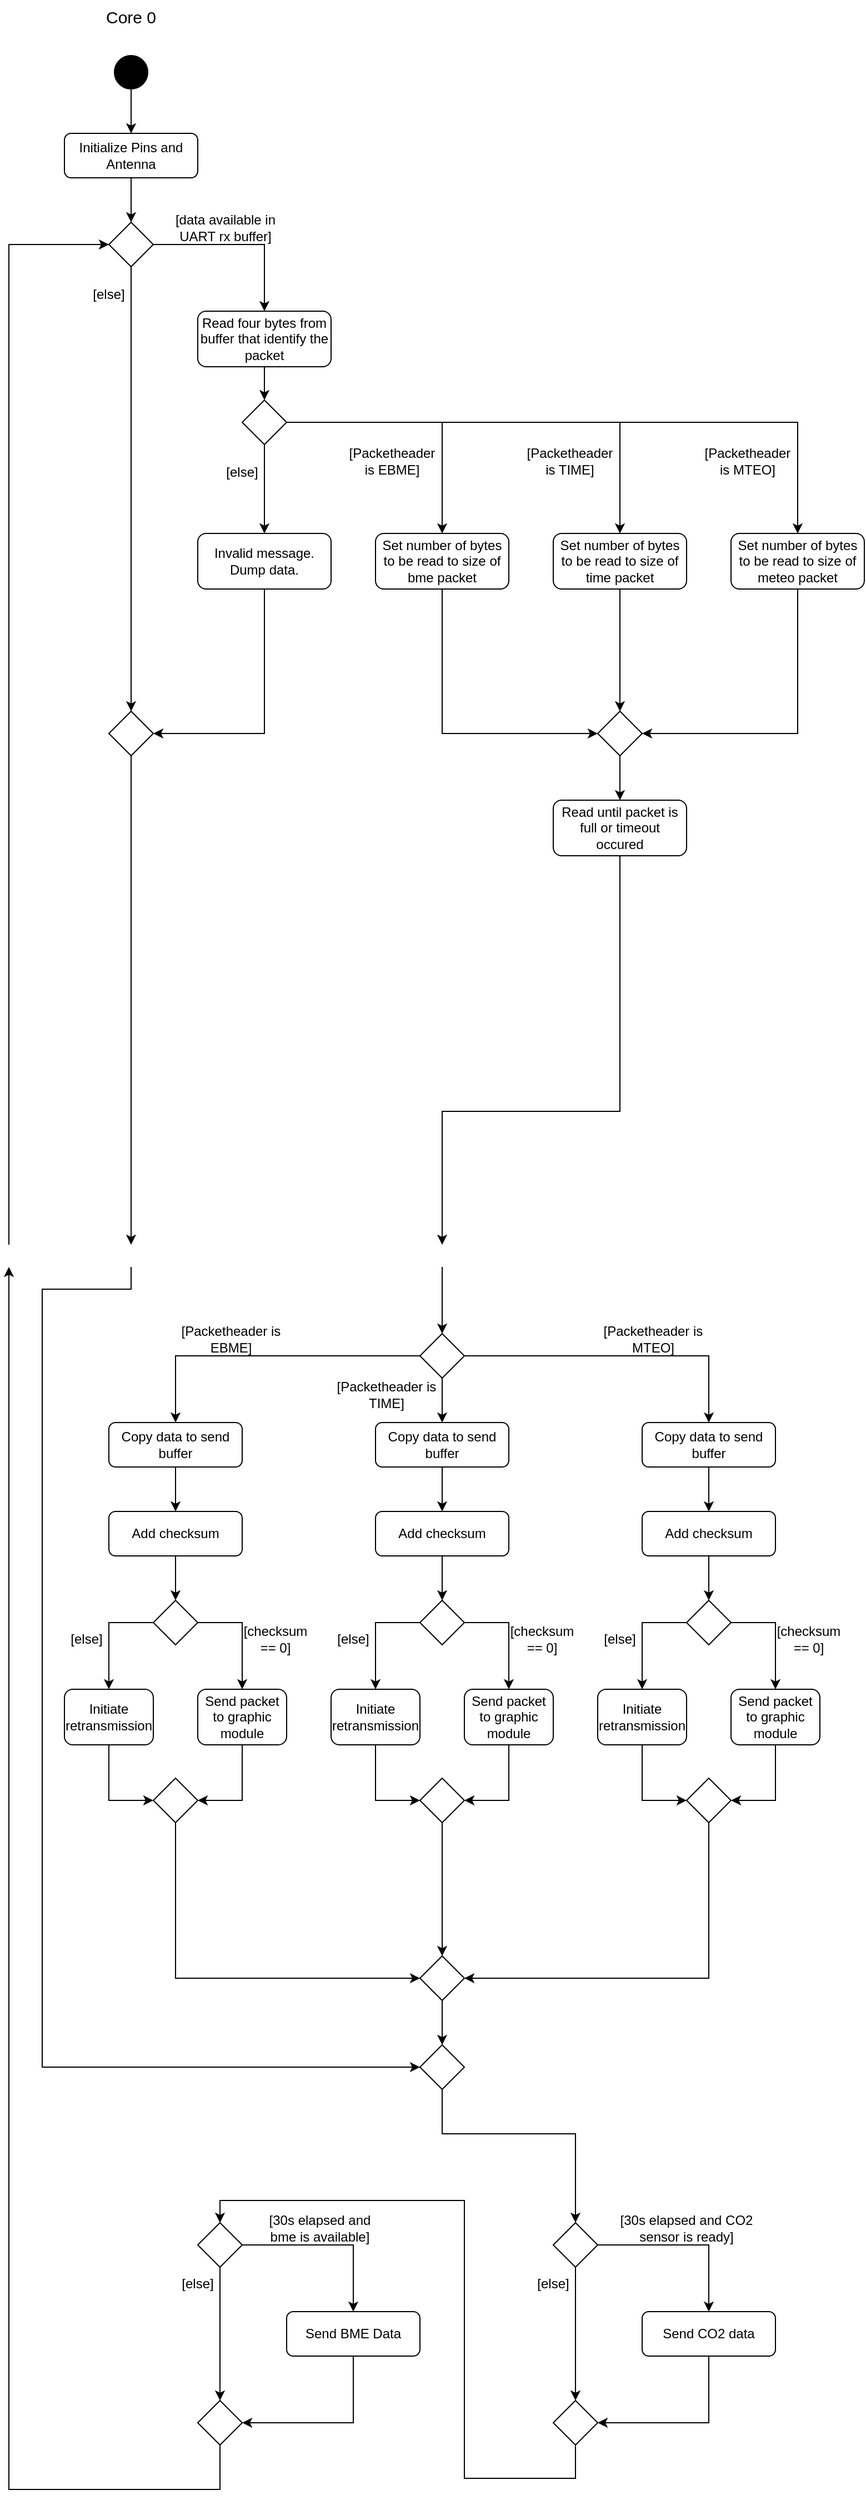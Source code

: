 <mxfile version="22.1.21" type="device" pages="2">
  <diagram id="C5RBs43oDa-KdzZeNtuy" name="Page-1">
    <mxGraphModel dx="1434" dy="884" grid="1" gridSize="10" guides="1" tooltips="1" connect="1" arrows="1" fold="1" page="1" pageScale="1" pageWidth="827" pageHeight="1169" math="0" shadow="0">
      <root>
        <mxCell id="WIyWlLk6GJQsqaUBKTNV-0" />
        <mxCell id="WIyWlLk6GJQsqaUBKTNV-1" parent="WIyWlLk6GJQsqaUBKTNV-0" />
        <mxCell id="qtHoDfniQL__DjmvW1wy-0" value="" style="rhombus;whiteSpace=wrap;html=1;" vertex="1" parent="WIyWlLk6GJQsqaUBKTNV-1">
          <mxGeometry x="120" y="240" width="40" height="40" as="geometry" />
        </mxCell>
        <mxCell id="qtHoDfniQL__DjmvW1wy-1" value="Initialize Pins and Antenna" style="rounded=1;whiteSpace=wrap;html=1;" vertex="1" parent="WIyWlLk6GJQsqaUBKTNV-1">
          <mxGeometry x="80" y="160" width="120" height="40" as="geometry" />
        </mxCell>
        <mxCell id="rE0FKEeYQDpA2Y7HMvfK-0" value="&lt;font style=&quot;font-size: 15px;&quot;&gt;Core 0&lt;/font&gt;" style="text;html=1;strokeColor=none;fillColor=none;align=center;verticalAlign=middle;whiteSpace=wrap;rounded=0;" vertex="1" parent="WIyWlLk6GJQsqaUBKTNV-1">
          <mxGeometry x="110" y="40" width="60" height="30" as="geometry" />
        </mxCell>
        <mxCell id="rE0FKEeYQDpA2Y7HMvfK-1" value="" style="ellipse;fillColor=strokeColor;html=1;" vertex="1" parent="WIyWlLk6GJQsqaUBKTNV-1">
          <mxGeometry x="125" y="90" width="30" height="30" as="geometry" />
        </mxCell>
        <mxCell id="rE0FKEeYQDpA2Y7HMvfK-2" value="Read four bytes from buffer that identify the packet" style="rounded=1;whiteSpace=wrap;html=1;" vertex="1" parent="WIyWlLk6GJQsqaUBKTNV-1">
          <mxGeometry x="200" y="320" width="120" height="50" as="geometry" />
        </mxCell>
        <mxCell id="7xf99fUFVS-T-3QpDz9j-0" value="" style="rhombus;whiteSpace=wrap;html=1;" vertex="1" parent="WIyWlLk6GJQsqaUBKTNV-1">
          <mxGeometry x="240" y="400" width="40" height="40" as="geometry" />
        </mxCell>
        <mxCell id="7xf99fUFVS-T-3QpDz9j-1" value="Invalid message.&lt;br&gt;Dump data." style="rounded=1;whiteSpace=wrap;html=1;" vertex="1" parent="WIyWlLk6GJQsqaUBKTNV-1">
          <mxGeometry x="200" y="520" width="120" height="50" as="geometry" />
        </mxCell>
        <mxCell id="7xf99fUFVS-T-3QpDz9j-2" value="Set number of bytes&lt;br&gt;to be read to size of bme packet" style="rounded=1;whiteSpace=wrap;html=1;" vertex="1" parent="WIyWlLk6GJQsqaUBKTNV-1">
          <mxGeometry x="360" y="520" width="120" height="50" as="geometry" />
        </mxCell>
        <mxCell id="7xf99fUFVS-T-3QpDz9j-3" value="Set number of bytes to be read to size of time packet" style="rounded=1;whiteSpace=wrap;html=1;" vertex="1" parent="WIyWlLk6GJQsqaUBKTNV-1">
          <mxGeometry x="520" y="520" width="120" height="50" as="geometry" />
        </mxCell>
        <mxCell id="7xf99fUFVS-T-3QpDz9j-4" value="Set number of bytes to be read to size of meteo packet" style="rounded=1;whiteSpace=wrap;html=1;" vertex="1" parent="WIyWlLk6GJQsqaUBKTNV-1">
          <mxGeometry x="680" y="520" width="120" height="50" as="geometry" />
        </mxCell>
        <mxCell id="7xf99fUFVS-T-3QpDz9j-5" value="" style="rhombus;whiteSpace=wrap;html=1;" vertex="1" parent="WIyWlLk6GJQsqaUBKTNV-1">
          <mxGeometry x="560" y="680" width="40" height="40" as="geometry" />
        </mxCell>
        <mxCell id="7xf99fUFVS-T-3QpDz9j-6" value="Read until packet is full or timeout occured" style="rounded=1;whiteSpace=wrap;html=1;" vertex="1" parent="WIyWlLk6GJQsqaUBKTNV-1">
          <mxGeometry x="520" y="760" width="120" height="50" as="geometry" />
        </mxCell>
        <mxCell id="7xf99fUFVS-T-3QpDz9j-7" value="" style="endArrow=classic;html=1;rounded=0;exitX=0.5;exitY=1;exitDx=0;exitDy=0;entryX=0.5;entryY=0;entryDx=0;entryDy=0;" edge="1" parent="WIyWlLk6GJQsqaUBKTNV-1" source="7xf99fUFVS-T-3QpDz9j-3" target="7xf99fUFVS-T-3QpDz9j-5">
          <mxGeometry width="50" height="50" relative="1" as="geometry">
            <mxPoint x="610" y="640" as="sourcePoint" />
            <mxPoint x="660" y="590" as="targetPoint" />
          </mxGeometry>
        </mxCell>
        <mxCell id="7xf99fUFVS-T-3QpDz9j-8" value="" style="endArrow=classic;html=1;rounded=0;exitX=0.5;exitY=1;exitDx=0;exitDy=0;entryX=1;entryY=0.5;entryDx=0;entryDy=0;" edge="1" parent="WIyWlLk6GJQsqaUBKTNV-1" source="7xf99fUFVS-T-3QpDz9j-4" target="7xf99fUFVS-T-3QpDz9j-5">
          <mxGeometry width="50" height="50" relative="1" as="geometry">
            <mxPoint x="590" y="580" as="sourcePoint" />
            <mxPoint x="590" y="690" as="targetPoint" />
            <Array as="points">
              <mxPoint x="740" y="700" />
            </Array>
          </mxGeometry>
        </mxCell>
        <mxCell id="7xf99fUFVS-T-3QpDz9j-9" value="" style="endArrow=classic;html=1;rounded=0;exitX=0.5;exitY=1;exitDx=0;exitDy=0;entryX=0;entryY=0.5;entryDx=0;entryDy=0;" edge="1" parent="WIyWlLk6GJQsqaUBKTNV-1" source="7xf99fUFVS-T-3QpDz9j-2" target="7xf99fUFVS-T-3QpDz9j-5">
          <mxGeometry width="50" height="50" relative="1" as="geometry">
            <mxPoint x="610" y="640" as="sourcePoint" />
            <mxPoint x="660" y="590" as="targetPoint" />
            <Array as="points">
              <mxPoint x="420" y="700" />
            </Array>
          </mxGeometry>
        </mxCell>
        <mxCell id="7xf99fUFVS-T-3QpDz9j-10" value="" style="endArrow=classic;html=1;rounded=0;entryX=0.5;entryY=0;entryDx=0;entryDy=0;exitX=0.5;exitY=1;exitDx=0;exitDy=0;" edge="1" parent="WIyWlLk6GJQsqaUBKTNV-1" source="7xf99fUFVS-T-3QpDz9j-5" target="7xf99fUFVS-T-3QpDz9j-6">
          <mxGeometry width="50" height="50" relative="1" as="geometry">
            <mxPoint x="610" y="640" as="sourcePoint" />
            <mxPoint x="660" y="590" as="targetPoint" />
          </mxGeometry>
        </mxCell>
        <mxCell id="7xf99fUFVS-T-3QpDz9j-11" value="" style="endArrow=classic;html=1;rounded=0;exitX=0.5;exitY=1;exitDx=0;exitDy=0;entryX=0.5;entryY=0;entryDx=0;entryDy=0;" edge="1" parent="WIyWlLk6GJQsqaUBKTNV-1" source="7xf99fUFVS-T-3QpDz9j-0" target="7xf99fUFVS-T-3QpDz9j-1">
          <mxGeometry width="50" height="50" relative="1" as="geometry">
            <mxPoint x="610" y="640" as="sourcePoint" />
            <mxPoint x="660" y="590" as="targetPoint" />
          </mxGeometry>
        </mxCell>
        <mxCell id="7xf99fUFVS-T-3QpDz9j-12" value="" style="endArrow=classic;html=1;rounded=0;exitX=1;exitY=0.5;exitDx=0;exitDy=0;entryX=0.5;entryY=0;entryDx=0;entryDy=0;" edge="1" parent="WIyWlLk6GJQsqaUBKTNV-1" source="7xf99fUFVS-T-3QpDz9j-0" target="7xf99fUFVS-T-3QpDz9j-4">
          <mxGeometry width="50" height="50" relative="1" as="geometry">
            <mxPoint x="270" y="450" as="sourcePoint" />
            <mxPoint x="270" y="530" as="targetPoint" />
            <Array as="points">
              <mxPoint x="740" y="420" />
            </Array>
          </mxGeometry>
        </mxCell>
        <mxCell id="7xf99fUFVS-T-3QpDz9j-13" value="" style="endArrow=classic;html=1;rounded=0;entryX=0.5;entryY=0;entryDx=0;entryDy=0;" edge="1" parent="WIyWlLk6GJQsqaUBKTNV-1" target="7xf99fUFVS-T-3QpDz9j-3">
          <mxGeometry width="50" height="50" relative="1" as="geometry">
            <mxPoint x="580" y="420" as="sourcePoint" />
            <mxPoint x="660" y="590" as="targetPoint" />
          </mxGeometry>
        </mxCell>
        <mxCell id="7xf99fUFVS-T-3QpDz9j-14" value="" style="endArrow=classic;html=1;rounded=0;entryX=0.5;entryY=0;entryDx=0;entryDy=0;" edge="1" parent="WIyWlLk6GJQsqaUBKTNV-1" target="7xf99fUFVS-T-3QpDz9j-2">
          <mxGeometry width="50" height="50" relative="1" as="geometry">
            <mxPoint x="420" y="420" as="sourcePoint" />
            <mxPoint x="660" y="590" as="targetPoint" />
          </mxGeometry>
        </mxCell>
        <mxCell id="7xf99fUFVS-T-3QpDz9j-15" value="" style="endArrow=classic;html=1;rounded=0;exitX=0.5;exitY=1;exitDx=0;exitDy=0;entryX=0.5;entryY=0;entryDx=0;entryDy=0;" edge="1" parent="WIyWlLk6GJQsqaUBKTNV-1" source="rE0FKEeYQDpA2Y7HMvfK-2" target="7xf99fUFVS-T-3QpDz9j-0">
          <mxGeometry width="50" height="50" relative="1" as="geometry">
            <mxPoint x="610" y="420" as="sourcePoint" />
            <mxPoint x="660" y="370" as="targetPoint" />
          </mxGeometry>
        </mxCell>
        <mxCell id="7xf99fUFVS-T-3QpDz9j-16" value="" style="endArrow=classic;html=1;rounded=0;exitX=1;exitY=0.5;exitDx=0;exitDy=0;entryX=0.5;entryY=0;entryDx=0;entryDy=0;" edge="1" parent="WIyWlLk6GJQsqaUBKTNV-1" source="qtHoDfniQL__DjmvW1wy-0" target="rE0FKEeYQDpA2Y7HMvfK-2">
          <mxGeometry width="50" height="50" relative="1" as="geometry">
            <mxPoint x="610" y="420" as="sourcePoint" />
            <mxPoint x="660" y="370" as="targetPoint" />
            <Array as="points">
              <mxPoint x="260" y="260" />
            </Array>
          </mxGeometry>
        </mxCell>
        <mxCell id="7xf99fUFVS-T-3QpDz9j-17" value="" style="endArrow=classic;html=1;rounded=0;exitX=0.5;exitY=1;exitDx=0;exitDy=0;entryX=0.5;entryY=0;entryDx=0;entryDy=0;" edge="1" parent="WIyWlLk6GJQsqaUBKTNV-1" source="rE0FKEeYQDpA2Y7HMvfK-1" target="qtHoDfniQL__DjmvW1wy-1">
          <mxGeometry width="50" height="50" relative="1" as="geometry">
            <mxPoint x="610" y="300" as="sourcePoint" />
            <mxPoint x="660" y="250" as="targetPoint" />
          </mxGeometry>
        </mxCell>
        <mxCell id="7xf99fUFVS-T-3QpDz9j-18" value="" style="endArrow=classic;html=1;rounded=0;exitX=0.5;exitY=1;exitDx=0;exitDy=0;entryX=0.5;entryY=0;entryDx=0;entryDy=0;" edge="1" parent="WIyWlLk6GJQsqaUBKTNV-1" source="qtHoDfniQL__DjmvW1wy-1" target="qtHoDfniQL__DjmvW1wy-0">
          <mxGeometry width="50" height="50" relative="1" as="geometry">
            <mxPoint x="610" y="300" as="sourcePoint" />
            <mxPoint x="660" y="250" as="targetPoint" />
          </mxGeometry>
        </mxCell>
        <mxCell id="7xf99fUFVS-T-3QpDz9j-19" value="" style="rhombus;whiteSpace=wrap;html=1;" vertex="1" parent="WIyWlLk6GJQsqaUBKTNV-1">
          <mxGeometry x="400" y="1240" width="40" height="40" as="geometry" />
        </mxCell>
        <mxCell id="7xf99fUFVS-T-3QpDz9j-20" value="Copy data to send&lt;br&gt;buffer" style="rounded=1;whiteSpace=wrap;html=1;" vertex="1" parent="WIyWlLk6GJQsqaUBKTNV-1">
          <mxGeometry x="360" y="1320" width="120" height="40" as="geometry" />
        </mxCell>
        <mxCell id="7xf99fUFVS-T-3QpDz9j-21" value="" style="rhombus;whiteSpace=wrap;html=1;" vertex="1" parent="WIyWlLk6GJQsqaUBKTNV-1">
          <mxGeometry x="400" y="1480" width="40" height="40" as="geometry" />
        </mxCell>
        <mxCell id="7xf99fUFVS-T-3QpDz9j-22" value="Add checksum" style="rounded=1;whiteSpace=wrap;html=1;" vertex="1" parent="WIyWlLk6GJQsqaUBKTNV-1">
          <mxGeometry x="360" y="1400" width="120" height="40" as="geometry" />
        </mxCell>
        <mxCell id="7xf99fUFVS-T-3QpDz9j-23" value="Send packet&lt;br&gt;to graphic module" style="rounded=1;whiteSpace=wrap;html=1;" vertex="1" parent="WIyWlLk6GJQsqaUBKTNV-1">
          <mxGeometry x="440" y="1560" width="80" height="50" as="geometry" />
        </mxCell>
        <mxCell id="7xf99fUFVS-T-3QpDz9j-24" value="Initiate &lt;br&gt;retransmission" style="rounded=1;whiteSpace=wrap;html=1;" vertex="1" parent="WIyWlLk6GJQsqaUBKTNV-1">
          <mxGeometry x="320" y="1560" width="80" height="50" as="geometry" />
        </mxCell>
        <mxCell id="7xf99fUFVS-T-3QpDz9j-25" value="" style="endArrow=classic;html=1;rounded=0;entryX=0.5;entryY=0;entryDx=0;entryDy=0;exitX=0.5;exitY=1;exitDx=0;exitDy=0;" edge="1" parent="WIyWlLk6GJQsqaUBKTNV-1" source="7xf99fUFVS-T-3QpDz9j-22" target="7xf99fUFVS-T-3QpDz9j-21">
          <mxGeometry width="50" height="50" relative="1" as="geometry">
            <mxPoint x="610" y="1530" as="sourcePoint" />
            <mxPoint x="660" y="1480" as="targetPoint" />
          </mxGeometry>
        </mxCell>
        <mxCell id="7xf99fUFVS-T-3QpDz9j-26" value="" style="endArrow=classic;html=1;rounded=0;exitX=0.5;exitY=1;exitDx=0;exitDy=0;entryX=0.5;entryY=0;entryDx=0;entryDy=0;" edge="1" parent="WIyWlLk6GJQsqaUBKTNV-1" source="7xf99fUFVS-T-3QpDz9j-20" target="7xf99fUFVS-T-3QpDz9j-22">
          <mxGeometry width="50" height="50" relative="1" as="geometry">
            <mxPoint x="610" y="1530" as="sourcePoint" />
            <mxPoint x="660" y="1480" as="targetPoint" />
          </mxGeometry>
        </mxCell>
        <mxCell id="7xf99fUFVS-T-3QpDz9j-27" value="" style="endArrow=classic;html=1;rounded=0;entryX=0.5;entryY=0;entryDx=0;entryDy=0;exitX=0;exitY=0.5;exitDx=0;exitDy=0;" edge="1" parent="WIyWlLk6GJQsqaUBKTNV-1" source="7xf99fUFVS-T-3QpDz9j-21" target="7xf99fUFVS-T-3QpDz9j-24">
          <mxGeometry width="50" height="50" relative="1" as="geometry">
            <mxPoint x="610" y="1530" as="sourcePoint" />
            <mxPoint x="660" y="1480" as="targetPoint" />
            <Array as="points">
              <mxPoint x="360" y="1500" />
            </Array>
          </mxGeometry>
        </mxCell>
        <mxCell id="7xf99fUFVS-T-3QpDz9j-28" value="" style="endArrow=classic;html=1;rounded=0;exitX=1;exitY=0.5;exitDx=0;exitDy=0;entryX=0.5;entryY=0;entryDx=0;entryDy=0;" edge="1" parent="WIyWlLk6GJQsqaUBKTNV-1" source="7xf99fUFVS-T-3QpDz9j-21" target="7xf99fUFVS-T-3QpDz9j-23">
          <mxGeometry width="50" height="50" relative="1" as="geometry">
            <mxPoint x="610" y="1530" as="sourcePoint" />
            <mxPoint x="660" y="1480" as="targetPoint" />
            <Array as="points">
              <mxPoint x="480" y="1500" />
            </Array>
          </mxGeometry>
        </mxCell>
        <mxCell id="7xf99fUFVS-T-3QpDz9j-29" value="[checksum == 0]" style="text;html=1;strokeColor=none;fillColor=none;align=center;verticalAlign=middle;whiteSpace=wrap;rounded=0;" vertex="1" parent="WIyWlLk6GJQsqaUBKTNV-1">
          <mxGeometry x="480" y="1500" width="60" height="30" as="geometry" />
        </mxCell>
        <mxCell id="7xf99fUFVS-T-3QpDz9j-30" value="[else]" style="text;html=1;strokeColor=none;fillColor=none;align=center;verticalAlign=middle;whiteSpace=wrap;rounded=0;" vertex="1" parent="WIyWlLk6GJQsqaUBKTNV-1">
          <mxGeometry x="320" y="1500" width="40" height="30" as="geometry" />
        </mxCell>
        <mxCell id="7xf99fUFVS-T-3QpDz9j-31" value="" style="rhombus;whiteSpace=wrap;html=1;" vertex="1" parent="WIyWlLk6GJQsqaUBKTNV-1">
          <mxGeometry x="400" y="1640" width="40" height="40" as="geometry" />
        </mxCell>
        <mxCell id="7xf99fUFVS-T-3QpDz9j-32" value="" style="endArrow=classic;html=1;rounded=0;exitX=0.5;exitY=1;exitDx=0;exitDy=0;entryX=0;entryY=0.5;entryDx=0;entryDy=0;" edge="1" parent="WIyWlLk6GJQsqaUBKTNV-1" source="7xf99fUFVS-T-3QpDz9j-24" target="7xf99fUFVS-T-3QpDz9j-31">
          <mxGeometry width="50" height="50" relative="1" as="geometry">
            <mxPoint x="610" y="1700" as="sourcePoint" />
            <mxPoint x="660" y="1650" as="targetPoint" />
            <Array as="points">
              <mxPoint x="360" y="1660" />
            </Array>
          </mxGeometry>
        </mxCell>
        <mxCell id="7xf99fUFVS-T-3QpDz9j-33" value="" style="endArrow=classic;html=1;rounded=0;entryX=1;entryY=0.5;entryDx=0;entryDy=0;exitX=0.5;exitY=1;exitDx=0;exitDy=0;" edge="1" parent="WIyWlLk6GJQsqaUBKTNV-1" source="7xf99fUFVS-T-3QpDz9j-23" target="7xf99fUFVS-T-3QpDz9j-31">
          <mxGeometry width="50" height="50" relative="1" as="geometry">
            <mxPoint x="610" y="1700" as="sourcePoint" />
            <mxPoint x="660" y="1650" as="targetPoint" />
            <Array as="points">
              <mxPoint x="480" y="1660" />
            </Array>
          </mxGeometry>
        </mxCell>
        <mxCell id="7xf99fUFVS-T-3QpDz9j-34" value="Copy data to send&lt;br&gt;buffer" style="rounded=1;whiteSpace=wrap;html=1;" vertex="1" parent="WIyWlLk6GJQsqaUBKTNV-1">
          <mxGeometry x="120" y="1320" width="120" height="40" as="geometry" />
        </mxCell>
        <mxCell id="7xf99fUFVS-T-3QpDz9j-35" value="" style="rhombus;whiteSpace=wrap;html=1;" vertex="1" parent="WIyWlLk6GJQsqaUBKTNV-1">
          <mxGeometry x="160" y="1480" width="40" height="40" as="geometry" />
        </mxCell>
        <mxCell id="7xf99fUFVS-T-3QpDz9j-36" value="Add checksum" style="rounded=1;whiteSpace=wrap;html=1;" vertex="1" parent="WIyWlLk6GJQsqaUBKTNV-1">
          <mxGeometry x="120" y="1400" width="120" height="40" as="geometry" />
        </mxCell>
        <mxCell id="7xf99fUFVS-T-3QpDz9j-37" value="Send packet&lt;br&gt;to graphic module" style="rounded=1;whiteSpace=wrap;html=1;" vertex="1" parent="WIyWlLk6GJQsqaUBKTNV-1">
          <mxGeometry x="200" y="1560" width="80" height="50" as="geometry" />
        </mxCell>
        <mxCell id="7xf99fUFVS-T-3QpDz9j-38" value="Initiate &lt;br&gt;retransmission" style="rounded=1;whiteSpace=wrap;html=1;" vertex="1" parent="WIyWlLk6GJQsqaUBKTNV-1">
          <mxGeometry x="80" y="1560" width="80" height="50" as="geometry" />
        </mxCell>
        <mxCell id="7xf99fUFVS-T-3QpDz9j-39" value="" style="endArrow=classic;html=1;rounded=0;entryX=0.5;entryY=0;entryDx=0;entryDy=0;exitX=0.5;exitY=1;exitDx=0;exitDy=0;" edge="1" parent="WIyWlLk6GJQsqaUBKTNV-1" source="7xf99fUFVS-T-3QpDz9j-36" target="7xf99fUFVS-T-3QpDz9j-35">
          <mxGeometry width="50" height="50" relative="1" as="geometry">
            <mxPoint x="370" y="1530" as="sourcePoint" />
            <mxPoint x="420" y="1480" as="targetPoint" />
          </mxGeometry>
        </mxCell>
        <mxCell id="7xf99fUFVS-T-3QpDz9j-40" value="" style="endArrow=classic;html=1;rounded=0;exitX=0.5;exitY=1;exitDx=0;exitDy=0;entryX=0.5;entryY=0;entryDx=0;entryDy=0;" edge="1" parent="WIyWlLk6GJQsqaUBKTNV-1" source="7xf99fUFVS-T-3QpDz9j-34" target="7xf99fUFVS-T-3QpDz9j-36">
          <mxGeometry width="50" height="50" relative="1" as="geometry">
            <mxPoint x="370" y="1530" as="sourcePoint" />
            <mxPoint x="420" y="1480" as="targetPoint" />
          </mxGeometry>
        </mxCell>
        <mxCell id="7xf99fUFVS-T-3QpDz9j-41" value="" style="endArrow=classic;html=1;rounded=0;entryX=0.5;entryY=0;entryDx=0;entryDy=0;exitX=0;exitY=0.5;exitDx=0;exitDy=0;" edge="1" parent="WIyWlLk6GJQsqaUBKTNV-1" source="7xf99fUFVS-T-3QpDz9j-35" target="7xf99fUFVS-T-3QpDz9j-38">
          <mxGeometry width="50" height="50" relative="1" as="geometry">
            <mxPoint x="370" y="1530" as="sourcePoint" />
            <mxPoint x="420" y="1480" as="targetPoint" />
            <Array as="points">
              <mxPoint x="120" y="1500" />
            </Array>
          </mxGeometry>
        </mxCell>
        <mxCell id="7xf99fUFVS-T-3QpDz9j-42" value="" style="endArrow=classic;html=1;rounded=0;exitX=1;exitY=0.5;exitDx=0;exitDy=0;entryX=0.5;entryY=0;entryDx=0;entryDy=0;" edge="1" parent="WIyWlLk6GJQsqaUBKTNV-1" source="7xf99fUFVS-T-3QpDz9j-35" target="7xf99fUFVS-T-3QpDz9j-37">
          <mxGeometry width="50" height="50" relative="1" as="geometry">
            <mxPoint x="370" y="1530" as="sourcePoint" />
            <mxPoint x="420" y="1480" as="targetPoint" />
            <Array as="points">
              <mxPoint x="240" y="1500" />
            </Array>
          </mxGeometry>
        </mxCell>
        <mxCell id="7xf99fUFVS-T-3QpDz9j-43" value="[checksum == 0]" style="text;html=1;strokeColor=none;fillColor=none;align=center;verticalAlign=middle;whiteSpace=wrap;rounded=0;" vertex="1" parent="WIyWlLk6GJQsqaUBKTNV-1">
          <mxGeometry x="240" y="1500" width="60" height="30" as="geometry" />
        </mxCell>
        <mxCell id="7xf99fUFVS-T-3QpDz9j-44" value="[else]" style="text;html=1;strokeColor=none;fillColor=none;align=center;verticalAlign=middle;whiteSpace=wrap;rounded=0;" vertex="1" parent="WIyWlLk6GJQsqaUBKTNV-1">
          <mxGeometry x="80" y="1500" width="40" height="30" as="geometry" />
        </mxCell>
        <mxCell id="7xf99fUFVS-T-3QpDz9j-45" value="" style="rhombus;whiteSpace=wrap;html=1;" vertex="1" parent="WIyWlLk6GJQsqaUBKTNV-1">
          <mxGeometry x="160" y="1640" width="40" height="40" as="geometry" />
        </mxCell>
        <mxCell id="7xf99fUFVS-T-3QpDz9j-46" value="" style="endArrow=classic;html=1;rounded=0;exitX=0.5;exitY=1;exitDx=0;exitDy=0;entryX=0;entryY=0.5;entryDx=0;entryDy=0;" edge="1" parent="WIyWlLk6GJQsqaUBKTNV-1" source="7xf99fUFVS-T-3QpDz9j-38" target="7xf99fUFVS-T-3QpDz9j-45">
          <mxGeometry width="50" height="50" relative="1" as="geometry">
            <mxPoint x="370" y="1700" as="sourcePoint" />
            <mxPoint x="420" y="1650" as="targetPoint" />
            <Array as="points">
              <mxPoint x="120" y="1660" />
            </Array>
          </mxGeometry>
        </mxCell>
        <mxCell id="7xf99fUFVS-T-3QpDz9j-47" value="" style="endArrow=classic;html=1;rounded=0;entryX=1;entryY=0.5;entryDx=0;entryDy=0;exitX=0.5;exitY=1;exitDx=0;exitDy=0;" edge="1" parent="WIyWlLk6GJQsqaUBKTNV-1" source="7xf99fUFVS-T-3QpDz9j-37" target="7xf99fUFVS-T-3QpDz9j-45">
          <mxGeometry width="50" height="50" relative="1" as="geometry">
            <mxPoint x="370" y="1700" as="sourcePoint" />
            <mxPoint x="420" y="1650" as="targetPoint" />
            <Array as="points">
              <mxPoint x="240" y="1660" />
            </Array>
          </mxGeometry>
        </mxCell>
        <mxCell id="7xf99fUFVS-T-3QpDz9j-48" value="Copy data to send&lt;br&gt;buffer" style="rounded=1;whiteSpace=wrap;html=1;" vertex="1" parent="WIyWlLk6GJQsqaUBKTNV-1">
          <mxGeometry x="600" y="1320" width="120" height="40" as="geometry" />
        </mxCell>
        <mxCell id="7xf99fUFVS-T-3QpDz9j-49" value="" style="rhombus;whiteSpace=wrap;html=1;" vertex="1" parent="WIyWlLk6GJQsqaUBKTNV-1">
          <mxGeometry x="640" y="1480" width="40" height="40" as="geometry" />
        </mxCell>
        <mxCell id="7xf99fUFVS-T-3QpDz9j-50" value="Add checksum" style="rounded=1;whiteSpace=wrap;html=1;" vertex="1" parent="WIyWlLk6GJQsqaUBKTNV-1">
          <mxGeometry x="600" y="1400" width="120" height="40" as="geometry" />
        </mxCell>
        <mxCell id="7xf99fUFVS-T-3QpDz9j-51" value="Send packet&lt;br&gt;to graphic module" style="rounded=1;whiteSpace=wrap;html=1;" vertex="1" parent="WIyWlLk6GJQsqaUBKTNV-1">
          <mxGeometry x="680" y="1560" width="80" height="50" as="geometry" />
        </mxCell>
        <mxCell id="7xf99fUFVS-T-3QpDz9j-52" value="Initiate &lt;br&gt;retransmission" style="rounded=1;whiteSpace=wrap;html=1;" vertex="1" parent="WIyWlLk6GJQsqaUBKTNV-1">
          <mxGeometry x="560" y="1560" width="80" height="50" as="geometry" />
        </mxCell>
        <mxCell id="7xf99fUFVS-T-3QpDz9j-53" value="" style="endArrow=classic;html=1;rounded=0;entryX=0.5;entryY=0;entryDx=0;entryDy=0;exitX=0.5;exitY=1;exitDx=0;exitDy=0;" edge="1" parent="WIyWlLk6GJQsqaUBKTNV-1" source="7xf99fUFVS-T-3QpDz9j-50" target="7xf99fUFVS-T-3QpDz9j-49">
          <mxGeometry width="50" height="50" relative="1" as="geometry">
            <mxPoint x="850" y="1530" as="sourcePoint" />
            <mxPoint x="900" y="1480" as="targetPoint" />
          </mxGeometry>
        </mxCell>
        <mxCell id="7xf99fUFVS-T-3QpDz9j-54" value="" style="endArrow=classic;html=1;rounded=0;exitX=0.5;exitY=1;exitDx=0;exitDy=0;entryX=0.5;entryY=0;entryDx=0;entryDy=0;" edge="1" parent="WIyWlLk6GJQsqaUBKTNV-1" source="7xf99fUFVS-T-3QpDz9j-48" target="7xf99fUFVS-T-3QpDz9j-50">
          <mxGeometry width="50" height="50" relative="1" as="geometry">
            <mxPoint x="850" y="1530" as="sourcePoint" />
            <mxPoint x="900" y="1480" as="targetPoint" />
          </mxGeometry>
        </mxCell>
        <mxCell id="7xf99fUFVS-T-3QpDz9j-55" value="" style="endArrow=classic;html=1;rounded=0;entryX=0.5;entryY=0;entryDx=0;entryDy=0;exitX=0;exitY=0.5;exitDx=0;exitDy=0;" edge="1" parent="WIyWlLk6GJQsqaUBKTNV-1" source="7xf99fUFVS-T-3QpDz9j-49" target="7xf99fUFVS-T-3QpDz9j-52">
          <mxGeometry width="50" height="50" relative="1" as="geometry">
            <mxPoint x="850" y="1530" as="sourcePoint" />
            <mxPoint x="900" y="1480" as="targetPoint" />
            <Array as="points">
              <mxPoint x="600" y="1500" />
            </Array>
          </mxGeometry>
        </mxCell>
        <mxCell id="7xf99fUFVS-T-3QpDz9j-56" value="" style="endArrow=classic;html=1;rounded=0;exitX=1;exitY=0.5;exitDx=0;exitDy=0;entryX=0.5;entryY=0;entryDx=0;entryDy=0;" edge="1" parent="WIyWlLk6GJQsqaUBKTNV-1" source="7xf99fUFVS-T-3QpDz9j-49" target="7xf99fUFVS-T-3QpDz9j-51">
          <mxGeometry width="50" height="50" relative="1" as="geometry">
            <mxPoint x="850" y="1530" as="sourcePoint" />
            <mxPoint x="900" y="1480" as="targetPoint" />
            <Array as="points">
              <mxPoint x="720" y="1500" />
            </Array>
          </mxGeometry>
        </mxCell>
        <mxCell id="7xf99fUFVS-T-3QpDz9j-57" value="[checksum == 0]" style="text;html=1;strokeColor=none;fillColor=none;align=center;verticalAlign=middle;whiteSpace=wrap;rounded=0;" vertex="1" parent="WIyWlLk6GJQsqaUBKTNV-1">
          <mxGeometry x="720" y="1500" width="60" height="30" as="geometry" />
        </mxCell>
        <mxCell id="7xf99fUFVS-T-3QpDz9j-58" value="[else]" style="text;html=1;strokeColor=none;fillColor=none;align=center;verticalAlign=middle;whiteSpace=wrap;rounded=0;" vertex="1" parent="WIyWlLk6GJQsqaUBKTNV-1">
          <mxGeometry x="560" y="1500" width="40" height="30" as="geometry" />
        </mxCell>
        <mxCell id="7xf99fUFVS-T-3QpDz9j-59" value="" style="rhombus;whiteSpace=wrap;html=1;" vertex="1" parent="WIyWlLk6GJQsqaUBKTNV-1">
          <mxGeometry x="640" y="1640" width="40" height="40" as="geometry" />
        </mxCell>
        <mxCell id="7xf99fUFVS-T-3QpDz9j-60" value="" style="endArrow=classic;html=1;rounded=0;exitX=0.5;exitY=1;exitDx=0;exitDy=0;entryX=0;entryY=0.5;entryDx=0;entryDy=0;" edge="1" parent="WIyWlLk6GJQsqaUBKTNV-1" source="7xf99fUFVS-T-3QpDz9j-52" target="7xf99fUFVS-T-3QpDz9j-59">
          <mxGeometry width="50" height="50" relative="1" as="geometry">
            <mxPoint x="850" y="1700" as="sourcePoint" />
            <mxPoint x="900" y="1650" as="targetPoint" />
            <Array as="points">
              <mxPoint x="600" y="1660" />
            </Array>
          </mxGeometry>
        </mxCell>
        <mxCell id="7xf99fUFVS-T-3QpDz9j-61" value="" style="endArrow=classic;html=1;rounded=0;entryX=1;entryY=0.5;entryDx=0;entryDy=0;exitX=0.5;exitY=1;exitDx=0;exitDy=0;" edge="1" parent="WIyWlLk6GJQsqaUBKTNV-1" source="7xf99fUFVS-T-3QpDz9j-51" target="7xf99fUFVS-T-3QpDz9j-59">
          <mxGeometry width="50" height="50" relative="1" as="geometry">
            <mxPoint x="850" y="1700" as="sourcePoint" />
            <mxPoint x="900" y="1650" as="targetPoint" />
            <Array as="points">
              <mxPoint x="720" y="1660" />
            </Array>
          </mxGeometry>
        </mxCell>
        <mxCell id="7xf99fUFVS-T-3QpDz9j-62" value="" style="endArrow=classic;html=1;rounded=0;entryX=0.5;entryY=0;entryDx=0;entryDy=0;exitX=0;exitY=0.5;exitDx=0;exitDy=0;" edge="1" parent="WIyWlLk6GJQsqaUBKTNV-1" source="7xf99fUFVS-T-3QpDz9j-19" target="7xf99fUFVS-T-3QpDz9j-34">
          <mxGeometry width="50" height="50" relative="1" as="geometry">
            <mxPoint x="610" y="1320" as="sourcePoint" />
            <mxPoint x="660" y="1270" as="targetPoint" />
            <Array as="points">
              <mxPoint x="180" y="1260" />
            </Array>
          </mxGeometry>
        </mxCell>
        <mxCell id="7xf99fUFVS-T-3QpDz9j-63" value="" style="endArrow=classic;html=1;rounded=0;exitX=0.5;exitY=1;exitDx=0;exitDy=0;entryX=0.5;entryY=0;entryDx=0;entryDy=0;" edge="1" parent="WIyWlLk6GJQsqaUBKTNV-1" source="7xf99fUFVS-T-3QpDz9j-19" target="7xf99fUFVS-T-3QpDz9j-20">
          <mxGeometry width="50" height="50" relative="1" as="geometry">
            <mxPoint x="610" y="1320" as="sourcePoint" />
            <mxPoint x="660" y="1270" as="targetPoint" />
          </mxGeometry>
        </mxCell>
        <mxCell id="7xf99fUFVS-T-3QpDz9j-64" value="" style="endArrow=classic;html=1;rounded=0;exitX=1;exitY=0.5;exitDx=0;exitDy=0;entryX=0.5;entryY=0;entryDx=0;entryDy=0;" edge="1" parent="WIyWlLk6GJQsqaUBKTNV-1" source="7xf99fUFVS-T-3QpDz9j-19" target="7xf99fUFVS-T-3QpDz9j-48">
          <mxGeometry width="50" height="50" relative="1" as="geometry">
            <mxPoint x="610" y="1320" as="sourcePoint" />
            <mxPoint x="660" y="1270" as="targetPoint" />
            <Array as="points">
              <mxPoint x="660" y="1260" />
            </Array>
          </mxGeometry>
        </mxCell>
        <mxCell id="7xf99fUFVS-T-3QpDz9j-65" value="[Packetheader is EBME]" style="text;html=1;strokeColor=none;fillColor=none;align=center;verticalAlign=middle;whiteSpace=wrap;rounded=0;" vertex="1" parent="WIyWlLk6GJQsqaUBKTNV-1">
          <mxGeometry x="180" y="1230" width="100" height="30" as="geometry" />
        </mxCell>
        <mxCell id="7xf99fUFVS-T-3QpDz9j-66" value="[Packetheader is MTEO]" style="text;html=1;strokeColor=none;fillColor=none;align=center;verticalAlign=middle;whiteSpace=wrap;rounded=0;" vertex="1" parent="WIyWlLk6GJQsqaUBKTNV-1">
          <mxGeometry x="560" y="1230" width="100" height="30" as="geometry" />
        </mxCell>
        <mxCell id="7xf99fUFVS-T-3QpDz9j-67" value="[Packetheader is TIME]" style="text;html=1;strokeColor=none;fillColor=none;align=center;verticalAlign=middle;whiteSpace=wrap;rounded=0;" vertex="1" parent="WIyWlLk6GJQsqaUBKTNV-1">
          <mxGeometry x="320" y="1280" width="100" height="30" as="geometry" />
        </mxCell>
        <mxCell id="7xf99fUFVS-T-3QpDz9j-68" value="" style="endArrow=classic;html=1;rounded=0;exitX=0.5;exitY=1;exitDx=0;exitDy=0;" edge="1" parent="WIyWlLk6GJQsqaUBKTNV-1" source="7xf99fUFVS-T-3QpDz9j-6">
          <mxGeometry width="50" height="50" relative="1" as="geometry">
            <mxPoint x="610" y="1150" as="sourcePoint" />
            <mxPoint x="420" y="1160" as="targetPoint" />
            <Array as="points">
              <mxPoint x="580" y="1040" />
              <mxPoint x="420" y="1040" />
            </Array>
          </mxGeometry>
        </mxCell>
        <mxCell id="7xf99fUFVS-T-3QpDz9j-69" value="" style="endArrow=classic;html=1;rounded=0;entryX=0.5;entryY=0;entryDx=0;entryDy=0;" edge="1" parent="WIyWlLk6GJQsqaUBKTNV-1" target="7xf99fUFVS-T-3QpDz9j-19">
          <mxGeometry width="50" height="50" relative="1" as="geometry">
            <mxPoint x="420" y="1180" as="sourcePoint" />
            <mxPoint x="660" y="1350" as="targetPoint" />
          </mxGeometry>
        </mxCell>
        <mxCell id="7xf99fUFVS-T-3QpDz9j-72" value="" style="endArrow=classic;html=1;rounded=0;entryX=0;entryY=0.5;entryDx=0;entryDy=0;" edge="1" parent="WIyWlLk6GJQsqaUBKTNV-1" target="7xf99fUFVS-T-3QpDz9j-77">
          <mxGeometry width="50" height="50" relative="1" as="geometry">
            <mxPoint x="140" y="1180" as="sourcePoint" />
            <mxPoint x="100" y="1848" as="targetPoint" />
            <Array as="points">
              <mxPoint x="140" y="1200" />
              <mxPoint x="60" y="1200" />
              <mxPoint x="60" y="1900" />
            </Array>
          </mxGeometry>
        </mxCell>
        <mxCell id="7xf99fUFVS-T-3QpDz9j-73" value="" style="rhombus;whiteSpace=wrap;html=1;" vertex="1" parent="WIyWlLk6GJQsqaUBKTNV-1">
          <mxGeometry x="400" y="1800" width="40" height="40" as="geometry" />
        </mxCell>
        <mxCell id="7xf99fUFVS-T-3QpDz9j-74" value="" style="endArrow=classic;html=1;rounded=0;entryX=0.5;entryY=0;entryDx=0;entryDy=0;exitX=0.5;exitY=1;exitDx=0;exitDy=0;" edge="1" parent="WIyWlLk6GJQsqaUBKTNV-1" source="7xf99fUFVS-T-3QpDz9j-31" target="7xf99fUFVS-T-3QpDz9j-73">
          <mxGeometry width="50" height="50" relative="1" as="geometry">
            <mxPoint x="610" y="1590" as="sourcePoint" />
            <mxPoint x="660" y="1540" as="targetPoint" />
          </mxGeometry>
        </mxCell>
        <mxCell id="7xf99fUFVS-T-3QpDz9j-75" value="" style="endArrow=classic;html=1;rounded=0;entryX=0;entryY=0.5;entryDx=0;entryDy=0;exitX=0.5;exitY=1;exitDx=0;exitDy=0;" edge="1" parent="WIyWlLk6GJQsqaUBKTNV-1" source="7xf99fUFVS-T-3QpDz9j-45" target="7xf99fUFVS-T-3QpDz9j-73">
          <mxGeometry width="50" height="50" relative="1" as="geometry">
            <mxPoint x="610" y="1590" as="sourcePoint" />
            <mxPoint x="660" y="1540" as="targetPoint" />
            <Array as="points">
              <mxPoint x="180" y="1820" />
            </Array>
          </mxGeometry>
        </mxCell>
        <mxCell id="7xf99fUFVS-T-3QpDz9j-76" value="" style="endArrow=classic;html=1;rounded=0;entryX=1;entryY=0.5;entryDx=0;entryDy=0;exitX=0.5;exitY=1;exitDx=0;exitDy=0;" edge="1" parent="WIyWlLk6GJQsqaUBKTNV-1" source="7xf99fUFVS-T-3QpDz9j-59" target="7xf99fUFVS-T-3QpDz9j-73">
          <mxGeometry width="50" height="50" relative="1" as="geometry">
            <mxPoint x="610" y="1590" as="sourcePoint" />
            <mxPoint x="660" y="1540" as="targetPoint" />
            <Array as="points">
              <mxPoint x="660" y="1820" />
            </Array>
          </mxGeometry>
        </mxCell>
        <mxCell id="7xf99fUFVS-T-3QpDz9j-77" value="" style="rhombus;whiteSpace=wrap;html=1;" vertex="1" parent="WIyWlLk6GJQsqaUBKTNV-1">
          <mxGeometry x="400" y="1880" width="40" height="40" as="geometry" />
        </mxCell>
        <mxCell id="7xf99fUFVS-T-3QpDz9j-78" value="" style="endArrow=classic;html=1;rounded=0;exitX=0.5;exitY=1;exitDx=0;exitDy=0;entryX=0.5;entryY=0;entryDx=0;entryDy=0;" edge="1" parent="WIyWlLk6GJQsqaUBKTNV-1" source="7xf99fUFVS-T-3QpDz9j-73" target="7xf99fUFVS-T-3QpDz9j-77">
          <mxGeometry width="50" height="50" relative="1" as="geometry">
            <mxPoint x="610" y="1850" as="sourcePoint" />
            <mxPoint x="660" y="1800" as="targetPoint" />
          </mxGeometry>
        </mxCell>
        <mxCell id="7xf99fUFVS-T-3QpDz9j-80" value="" style="endArrow=classic;html=1;rounded=0;exitX=0.5;exitY=1;exitDx=0;exitDy=0;" edge="1" parent="WIyWlLk6GJQsqaUBKTNV-1" source="7xf99fUFVS-T-3QpDz9j-97">
          <mxGeometry width="50" height="50" relative="1" as="geometry">
            <mxPoint x="260" y="670" as="sourcePoint" />
            <mxPoint x="140" y="1160" as="targetPoint" />
          </mxGeometry>
        </mxCell>
        <mxCell id="7xf99fUFVS-T-3QpDz9j-81" value="" style="rhombus;whiteSpace=wrap;html=1;" vertex="1" parent="WIyWlLk6GJQsqaUBKTNV-1">
          <mxGeometry x="520" y="2040" width="40" height="40" as="geometry" />
        </mxCell>
        <mxCell id="7xf99fUFVS-T-3QpDz9j-82" value="Send CO2 data" style="rounded=1;whiteSpace=wrap;html=1;" vertex="1" parent="WIyWlLk6GJQsqaUBKTNV-1">
          <mxGeometry x="600" y="2120" width="120" height="40" as="geometry" />
        </mxCell>
        <mxCell id="7xf99fUFVS-T-3QpDz9j-83" value="" style="rhombus;whiteSpace=wrap;html=1;" vertex="1" parent="WIyWlLk6GJQsqaUBKTNV-1">
          <mxGeometry x="520" y="2200" width="40" height="40" as="geometry" />
        </mxCell>
        <mxCell id="7xf99fUFVS-T-3QpDz9j-84" value="" style="endArrow=classic;html=1;rounded=0;entryX=0.5;entryY=0;entryDx=0;entryDy=0;exitX=1;exitY=0.5;exitDx=0;exitDy=0;" edge="1" parent="WIyWlLk6GJQsqaUBKTNV-1" source="7xf99fUFVS-T-3QpDz9j-81" target="7xf99fUFVS-T-3QpDz9j-82">
          <mxGeometry width="50" height="50" relative="1" as="geometry">
            <mxPoint x="740" y="2150" as="sourcePoint" />
            <mxPoint x="790" y="2100" as="targetPoint" />
            <Array as="points">
              <mxPoint x="660" y="2060" />
            </Array>
          </mxGeometry>
        </mxCell>
        <mxCell id="7xf99fUFVS-T-3QpDz9j-85" value="" style="endArrow=classic;html=1;rounded=0;entryX=1;entryY=0.5;entryDx=0;entryDy=0;exitX=0.5;exitY=1;exitDx=0;exitDy=0;" edge="1" parent="WIyWlLk6GJQsqaUBKTNV-1" source="7xf99fUFVS-T-3QpDz9j-82" target="7xf99fUFVS-T-3QpDz9j-83">
          <mxGeometry width="50" height="50" relative="1" as="geometry">
            <mxPoint x="740" y="2150" as="sourcePoint" />
            <mxPoint x="790" y="2100" as="targetPoint" />
            <Array as="points">
              <mxPoint x="660" y="2220" />
            </Array>
          </mxGeometry>
        </mxCell>
        <mxCell id="7xf99fUFVS-T-3QpDz9j-86" value="" style="endArrow=classic;html=1;rounded=0;entryX=0.5;entryY=0;entryDx=0;entryDy=0;" edge="1" parent="WIyWlLk6GJQsqaUBKTNV-1" target="7xf99fUFVS-T-3QpDz9j-83">
          <mxGeometry width="50" height="50" relative="1" as="geometry">
            <mxPoint x="540" y="2080" as="sourcePoint" />
            <mxPoint x="790" y="2100" as="targetPoint" />
          </mxGeometry>
        </mxCell>
        <mxCell id="7xf99fUFVS-T-3QpDz9j-87" value="" style="rhombus;whiteSpace=wrap;html=1;" vertex="1" parent="WIyWlLk6GJQsqaUBKTNV-1">
          <mxGeometry x="200" y="2040" width="40" height="40" as="geometry" />
        </mxCell>
        <mxCell id="7xf99fUFVS-T-3QpDz9j-88" value="Send BME Data" style="rounded=1;whiteSpace=wrap;html=1;" vertex="1" parent="WIyWlLk6GJQsqaUBKTNV-1">
          <mxGeometry x="280" y="2120" width="120" height="40" as="geometry" />
        </mxCell>
        <mxCell id="7xf99fUFVS-T-3QpDz9j-89" value="" style="rhombus;whiteSpace=wrap;html=1;" vertex="1" parent="WIyWlLk6GJQsqaUBKTNV-1">
          <mxGeometry x="200" y="2200" width="40" height="40" as="geometry" />
        </mxCell>
        <mxCell id="7xf99fUFVS-T-3QpDz9j-90" value="" style="endArrow=classic;html=1;rounded=0;entryX=0.5;entryY=0;entryDx=0;entryDy=0;exitX=1;exitY=0.5;exitDx=0;exitDy=0;" edge="1" parent="WIyWlLk6GJQsqaUBKTNV-1" source="7xf99fUFVS-T-3QpDz9j-87" target="7xf99fUFVS-T-3QpDz9j-88">
          <mxGeometry width="50" height="50" relative="1" as="geometry">
            <mxPoint x="420" y="2150" as="sourcePoint" />
            <mxPoint x="470" y="2100" as="targetPoint" />
            <Array as="points">
              <mxPoint x="340" y="2060" />
            </Array>
          </mxGeometry>
        </mxCell>
        <mxCell id="7xf99fUFVS-T-3QpDz9j-91" value="" style="endArrow=classic;html=1;rounded=0;entryX=1;entryY=0.5;entryDx=0;entryDy=0;exitX=0.5;exitY=1;exitDx=0;exitDy=0;" edge="1" parent="WIyWlLk6GJQsqaUBKTNV-1" source="7xf99fUFVS-T-3QpDz9j-88" target="7xf99fUFVS-T-3QpDz9j-89">
          <mxGeometry width="50" height="50" relative="1" as="geometry">
            <mxPoint x="420" y="2150" as="sourcePoint" />
            <mxPoint x="470" y="2100" as="targetPoint" />
            <Array as="points">
              <mxPoint x="340" y="2220" />
            </Array>
          </mxGeometry>
        </mxCell>
        <mxCell id="7xf99fUFVS-T-3QpDz9j-92" value="" style="endArrow=classic;html=1;rounded=0;entryX=0.5;entryY=0;entryDx=0;entryDy=0;" edge="1" parent="WIyWlLk6GJQsqaUBKTNV-1" target="7xf99fUFVS-T-3QpDz9j-89">
          <mxGeometry width="50" height="50" relative="1" as="geometry">
            <mxPoint x="220" y="2080" as="sourcePoint" />
            <mxPoint x="470" y="2100" as="targetPoint" />
          </mxGeometry>
        </mxCell>
        <mxCell id="7xf99fUFVS-T-3QpDz9j-93" value="" style="endArrow=classic;html=1;rounded=0;exitX=0.5;exitY=1;exitDx=0;exitDy=0;entryX=0.5;entryY=0;entryDx=0;entryDy=0;" edge="1" parent="WIyWlLk6GJQsqaUBKTNV-1" source="7xf99fUFVS-T-3QpDz9j-77" target="7xf99fUFVS-T-3QpDz9j-81">
          <mxGeometry width="50" height="50" relative="1" as="geometry">
            <mxPoint x="690" y="2040" as="sourcePoint" />
            <mxPoint x="740" y="1990" as="targetPoint" />
            <Array as="points">
              <mxPoint x="420" y="1960" />
              <mxPoint x="540" y="1960" />
            </Array>
          </mxGeometry>
        </mxCell>
        <mxCell id="7xf99fUFVS-T-3QpDz9j-94" value="" style="endArrow=classic;html=1;rounded=0;entryX=0.5;entryY=0;entryDx=0;entryDy=0;exitX=0.5;exitY=1;exitDx=0;exitDy=0;" edge="1" parent="WIyWlLk6GJQsqaUBKTNV-1" source="7xf99fUFVS-T-3QpDz9j-83" target="7xf99fUFVS-T-3QpDz9j-87">
          <mxGeometry width="50" height="50" relative="1" as="geometry">
            <mxPoint x="690" y="2150" as="sourcePoint" />
            <mxPoint x="740" y="2100" as="targetPoint" />
            <Array as="points">
              <mxPoint x="540" y="2270" />
              <mxPoint x="440" y="2270" />
              <mxPoint x="440" y="2020" />
              <mxPoint x="220" y="2020" />
            </Array>
          </mxGeometry>
        </mxCell>
        <mxCell id="7xf99fUFVS-T-3QpDz9j-95" value="" style="endArrow=classic;html=1;rounded=0;exitX=0.5;exitY=1;exitDx=0;exitDy=0;" edge="1" parent="WIyWlLk6GJQsqaUBKTNV-1" source="7xf99fUFVS-T-3QpDz9j-89">
          <mxGeometry width="50" height="50" relative="1" as="geometry">
            <mxPoint x="390" y="1990" as="sourcePoint" />
            <mxPoint x="30" y="1180" as="targetPoint" />
            <Array as="points">
              <mxPoint x="220" y="2280" />
              <mxPoint x="30" y="2280" />
            </Array>
          </mxGeometry>
        </mxCell>
        <mxCell id="7xf99fUFVS-T-3QpDz9j-96" value="" style="endArrow=classic;html=1;rounded=0;entryX=0;entryY=0.5;entryDx=0;entryDy=0;" edge="1" parent="WIyWlLk6GJQsqaUBKTNV-1" target="qtHoDfniQL__DjmvW1wy-0">
          <mxGeometry width="50" height="50" relative="1" as="geometry">
            <mxPoint x="30" y="1160" as="sourcePoint" />
            <mxPoint x="440" y="830" as="targetPoint" />
            <Array as="points">
              <mxPoint x="30" y="260" />
            </Array>
          </mxGeometry>
        </mxCell>
        <mxCell id="7xf99fUFVS-T-3QpDz9j-97" value="" style="rhombus;whiteSpace=wrap;html=1;" vertex="1" parent="WIyWlLk6GJQsqaUBKTNV-1">
          <mxGeometry x="120" y="680" width="40" height="40" as="geometry" />
        </mxCell>
        <mxCell id="7xf99fUFVS-T-3QpDz9j-98" value="" style="endArrow=classic;html=1;rounded=0;exitX=0.5;exitY=1;exitDx=0;exitDy=0;entryX=0.5;entryY=0;entryDx=0;entryDy=0;" edge="1" parent="WIyWlLk6GJQsqaUBKTNV-1" source="qtHoDfniQL__DjmvW1wy-0" target="7xf99fUFVS-T-3QpDz9j-97">
          <mxGeometry width="50" height="50" relative="1" as="geometry">
            <mxPoint x="390" y="560" as="sourcePoint" />
            <mxPoint x="440" y="510" as="targetPoint" />
          </mxGeometry>
        </mxCell>
        <mxCell id="7xf99fUFVS-T-3QpDz9j-99" value="" style="endArrow=classic;html=1;rounded=0;entryX=1;entryY=0.5;entryDx=0;entryDy=0;exitX=0.5;exitY=1;exitDx=0;exitDy=0;" edge="1" parent="WIyWlLk6GJQsqaUBKTNV-1" source="7xf99fUFVS-T-3QpDz9j-1" target="7xf99fUFVS-T-3QpDz9j-97">
          <mxGeometry width="50" height="50" relative="1" as="geometry">
            <mxPoint x="390" y="560" as="sourcePoint" />
            <mxPoint x="440" y="510" as="targetPoint" />
            <Array as="points">
              <mxPoint x="260" y="700" />
            </Array>
          </mxGeometry>
        </mxCell>
        <mxCell id="7xf99fUFVS-T-3QpDz9j-100" value="[data available in UART rx buffer]" style="text;html=1;strokeColor=none;fillColor=none;align=center;verticalAlign=middle;whiteSpace=wrap;rounded=0;" vertex="1" parent="WIyWlLk6GJQsqaUBKTNV-1">
          <mxGeometry x="170" y="230" width="110" height="30" as="geometry" />
        </mxCell>
        <mxCell id="7xf99fUFVS-T-3QpDz9j-101" value="[else]" style="text;html=1;strokeColor=none;fillColor=none;align=center;verticalAlign=middle;whiteSpace=wrap;rounded=0;" vertex="1" parent="WIyWlLk6GJQsqaUBKTNV-1">
          <mxGeometry x="100" y="290" width="40" height="30" as="geometry" />
        </mxCell>
        <mxCell id="7xf99fUFVS-T-3QpDz9j-102" value="[else]" style="text;html=1;strokeColor=none;fillColor=none;align=center;verticalAlign=middle;whiteSpace=wrap;rounded=0;" vertex="1" parent="WIyWlLk6GJQsqaUBKTNV-1">
          <mxGeometry x="220" y="450" width="40" height="30" as="geometry" />
        </mxCell>
        <mxCell id="7xf99fUFVS-T-3QpDz9j-103" value="[else]" style="text;html=1;strokeColor=none;fillColor=none;align=center;verticalAlign=middle;whiteSpace=wrap;rounded=0;" vertex="1" parent="WIyWlLk6GJQsqaUBKTNV-1">
          <mxGeometry x="180" y="2080" width="40" height="30" as="geometry" />
        </mxCell>
        <mxCell id="7xf99fUFVS-T-3QpDz9j-104" value="[else]" style="text;html=1;strokeColor=none;fillColor=none;align=center;verticalAlign=middle;whiteSpace=wrap;rounded=0;" vertex="1" parent="WIyWlLk6GJQsqaUBKTNV-1">
          <mxGeometry x="500" y="2080" width="40" height="30" as="geometry" />
        </mxCell>
        <mxCell id="7xf99fUFVS-T-3QpDz9j-105" value="[30s elapsed and bme is available]" style="text;html=1;strokeColor=none;fillColor=none;align=center;verticalAlign=middle;whiteSpace=wrap;rounded=0;" vertex="1" parent="WIyWlLk6GJQsqaUBKTNV-1">
          <mxGeometry x="250" y="2030" width="120" height="30" as="geometry" />
        </mxCell>
        <mxCell id="7xf99fUFVS-T-3QpDz9j-106" value="[30s elapsed and CO2 sensor is ready]" style="text;html=1;strokeColor=none;fillColor=none;align=center;verticalAlign=middle;whiteSpace=wrap;rounded=0;" vertex="1" parent="WIyWlLk6GJQsqaUBKTNV-1">
          <mxGeometry x="570" y="2030" width="140" height="30" as="geometry" />
        </mxCell>
        <mxCell id="7xf99fUFVS-T-3QpDz9j-108" value="[Packetheader is EBME]" style="text;html=1;strokeColor=none;fillColor=none;align=center;verticalAlign=middle;whiteSpace=wrap;rounded=0;" vertex="1" parent="WIyWlLk6GJQsqaUBKTNV-1">
          <mxGeometry x="330" y="440" width="90" height="30" as="geometry" />
        </mxCell>
        <mxCell id="7xf99fUFVS-T-3QpDz9j-109" value="[Packetheader is TIME]" style="text;html=1;strokeColor=none;fillColor=none;align=center;verticalAlign=middle;whiteSpace=wrap;rounded=0;" vertex="1" parent="WIyWlLk6GJQsqaUBKTNV-1">
          <mxGeometry x="490" y="440" width="90" height="30" as="geometry" />
        </mxCell>
        <mxCell id="7xf99fUFVS-T-3QpDz9j-110" value="[Packetheader is MTEO]" style="text;html=1;strokeColor=none;fillColor=none;align=center;verticalAlign=middle;whiteSpace=wrap;rounded=0;" vertex="1" parent="WIyWlLk6GJQsqaUBKTNV-1">
          <mxGeometry x="650" y="440" width="90" height="30" as="geometry" />
        </mxCell>
      </root>
    </mxGraphModel>
  </diagram>
  <diagram id="g9DaKWjcNGb5XiYYkxRT" name="Seite-2">
    <mxGraphModel dx="1434" dy="884" grid="1" gridSize="10" guides="1" tooltips="1" connect="1" arrows="1" fold="1" page="1" pageScale="1" pageWidth="827" pageHeight="1169" math="0" shadow="0">
      <root>
        <mxCell id="0" />
        <mxCell id="1" parent="0" />
        <mxCell id="dI3X5Ae60N6g42h5-Vmt-1" value="&lt;font style=&quot;font-size: 15px;&quot;&gt;Core1&lt;/font&gt;" style="text;html=1;strokeColor=none;fillColor=none;align=center;verticalAlign=middle;whiteSpace=wrap;rounded=0;" vertex="1" parent="1">
          <mxGeometry x="150" y="50" width="60" height="30" as="geometry" />
        </mxCell>
        <mxCell id="dI3X5Ae60N6g42h5-Vmt-2" value="" style="rhombus;whiteSpace=wrap;html=1;" vertex="1" parent="1">
          <mxGeometry x="160" y="200" width="40" height="40" as="geometry" />
        </mxCell>
        <mxCell id="dI3X5Ae60N6g42h5-Vmt-4" value="" style="ellipse;fillColor=strokeColor;html=1;" vertex="1" parent="1">
          <mxGeometry x="165" y="120" width="30" height="30" as="geometry" />
        </mxCell>
        <mxCell id="dI3X5Ae60N6g42h5-Vmt-5" value="Read and store CO2&lt;br&gt;concentration" style="rounded=1;whiteSpace=wrap;html=1;" vertex="1" parent="1">
          <mxGeometry x="240" y="280" width="120" height="40" as="geometry" />
        </mxCell>
        <mxCell id="dI3X5Ae60N6g42h5-Vmt-6" value="" style="rhombus;whiteSpace=wrap;html=1;" vertex="1" parent="1">
          <mxGeometry x="160" y="360" width="40" height="40" as="geometry" />
        </mxCell>
        <mxCell id="dI3X5Ae60N6g42h5-Vmt-7" value="" style="endArrow=classic;html=1;rounded=0;exitX=0.5;exitY=1;exitDx=0;exitDy=0;entryX=0.5;entryY=0;entryDx=0;entryDy=0;" edge="1" parent="1" source="dI3X5Ae60N6g42h5-Vmt-4" target="dI3X5Ae60N6g42h5-Vmt-2">
          <mxGeometry width="50" height="50" relative="1" as="geometry">
            <mxPoint x="660" y="250" as="sourcePoint" />
            <mxPoint x="710" y="200" as="targetPoint" />
          </mxGeometry>
        </mxCell>
        <mxCell id="dI3X5Ae60N6g42h5-Vmt-8" value="" style="endArrow=classic;html=1;rounded=0;exitX=1;exitY=0.5;exitDx=0;exitDy=0;entryX=0.5;entryY=0;entryDx=0;entryDy=0;" edge="1" parent="1" source="dI3X5Ae60N6g42h5-Vmt-2" target="dI3X5Ae60N6g42h5-Vmt-5">
          <mxGeometry width="50" height="50" relative="1" as="geometry">
            <mxPoint x="660" y="250" as="sourcePoint" />
            <mxPoint x="710" y="200" as="targetPoint" />
            <Array as="points">
              <mxPoint x="300" y="220" />
            </Array>
          </mxGeometry>
        </mxCell>
        <mxCell id="dI3X5Ae60N6g42h5-Vmt-9" value="" style="endArrow=classic;html=1;rounded=0;entryX=1;entryY=0.5;entryDx=0;entryDy=0;exitX=0.5;exitY=1;exitDx=0;exitDy=0;" edge="1" parent="1" source="dI3X5Ae60N6g42h5-Vmt-5" target="dI3X5Ae60N6g42h5-Vmt-6">
          <mxGeometry width="50" height="50" relative="1" as="geometry">
            <mxPoint x="660" y="250" as="sourcePoint" />
            <mxPoint x="710" y="200" as="targetPoint" />
            <Array as="points">
              <mxPoint x="300" y="380" />
            </Array>
          </mxGeometry>
        </mxCell>
        <mxCell id="dI3X5Ae60N6g42h5-Vmt-10" value="" style="endArrow=classic;html=1;rounded=0;exitX=0.5;exitY=1;exitDx=0;exitDy=0;entryX=0.5;entryY=0;entryDx=0;entryDy=0;" edge="1" parent="1" source="dI3X5Ae60N6g42h5-Vmt-2" target="dI3X5Ae60N6g42h5-Vmt-6">
          <mxGeometry width="50" height="50" relative="1" as="geometry">
            <mxPoint x="660" y="250" as="sourcePoint" />
            <mxPoint x="710" y="200" as="targetPoint" />
          </mxGeometry>
        </mxCell>
        <mxCell id="dI3X5Ae60N6g42h5-Vmt-11" value="" style="endArrow=classic;html=1;rounded=0;entryX=0;entryY=0.5;entryDx=0;entryDy=0;exitX=0;exitY=0.5;exitDx=0;exitDy=0;" edge="1" parent="1" source="dI3X5Ae60N6g42h5-Vmt-6" target="dI3X5Ae60N6g42h5-Vmt-2">
          <mxGeometry width="50" height="50" relative="1" as="geometry">
            <mxPoint x="660" y="250" as="sourcePoint" />
            <mxPoint x="710" y="200" as="targetPoint" />
            <Array as="points">
              <mxPoint x="120" y="380" />
              <mxPoint x="120" y="220" />
            </Array>
          </mxGeometry>
        </mxCell>
        <mxCell id="dI3X5Ae60N6g42h5-Vmt-12" value="[CO2 sensor is ready]" style="text;html=1;strokeColor=none;fillColor=none;align=center;verticalAlign=middle;whiteSpace=wrap;rounded=0;" vertex="1" parent="1">
          <mxGeometry x="210" y="190" width="90" height="30" as="geometry" />
        </mxCell>
        <mxCell id="dI3X5Ae60N6g42h5-Vmt-13" value="[else]" style="text;html=1;strokeColor=none;fillColor=none;align=center;verticalAlign=middle;whiteSpace=wrap;rounded=0;" vertex="1" parent="1">
          <mxGeometry x="135" y="250" width="60" height="30" as="geometry" />
        </mxCell>
      </root>
    </mxGraphModel>
  </diagram>
</mxfile>

